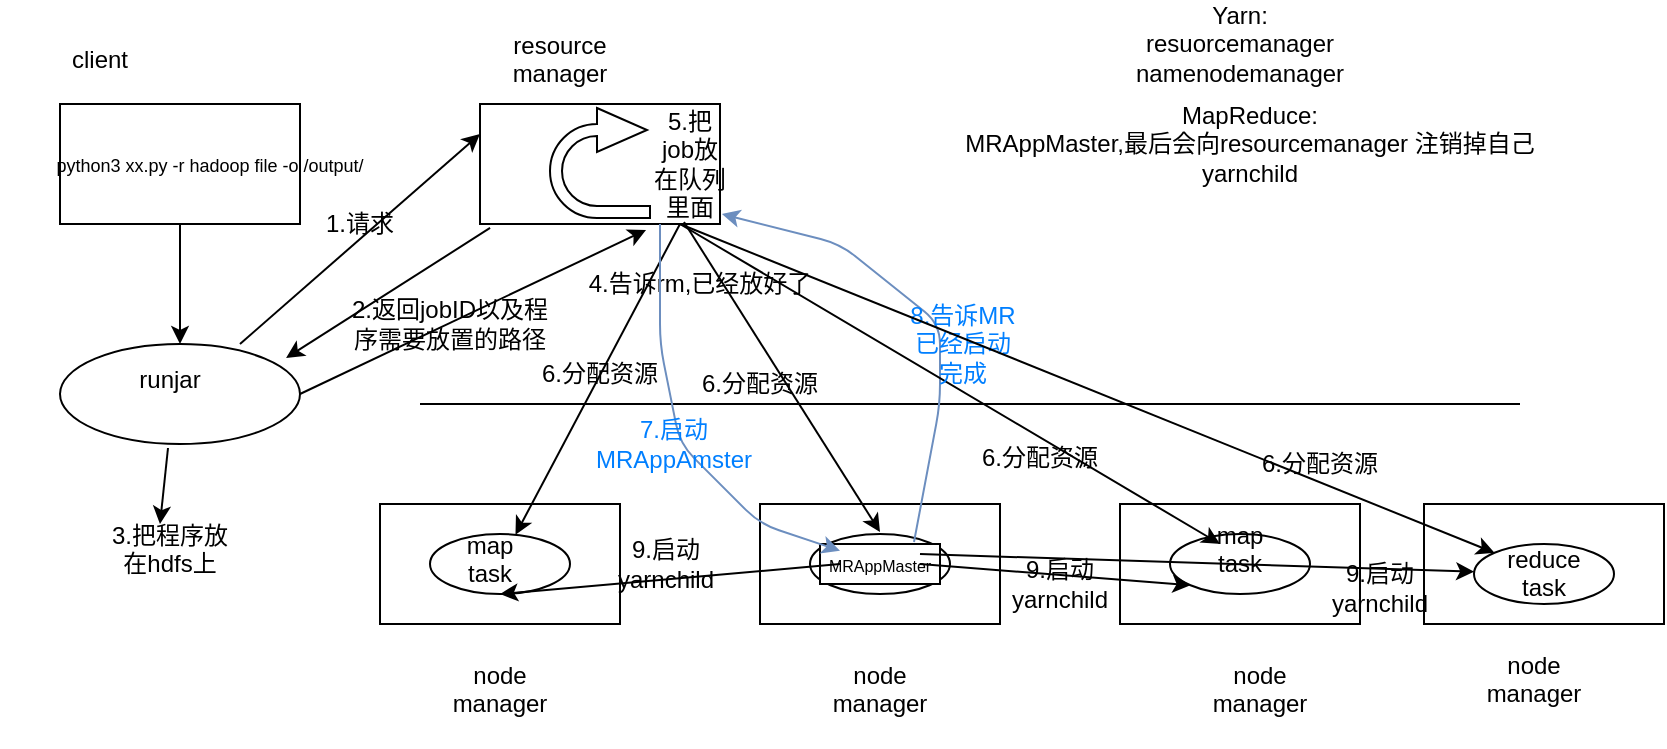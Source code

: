 <mxfile version="11.0.7" type="github"><diagram id="TvTKTZSAGMiFLb-xTh6j" name="Page-1"><mxGraphModel dx="1870" dy="497" grid="1" gridSize="10" guides="1" tooltips="1" connect="1" arrows="1" fold="1" page="1" pageScale="1" pageWidth="827" pageHeight="1169" math="0" shadow="0"><root><mxCell id="0"/><mxCell id="1" parent="0"/><mxCell id="dXZyULqTzkaCfJsJahYP-1" value="" style="rounded=0;whiteSpace=wrap;html=1;" vertex="1" parent="1"><mxGeometry x="220" y="80" width="120" height="60" as="geometry"/></mxCell><mxCell id="dXZyULqTzkaCfJsJahYP-2" value="" style="rounded=0;whiteSpace=wrap;html=1;" vertex="1" parent="1"><mxGeometry x="170" y="280" width="120" height="60" as="geometry"/></mxCell><mxCell id="dXZyULqTzkaCfJsJahYP-3" value="" style="rounded=0;whiteSpace=wrap;html=1;" vertex="1" parent="1"><mxGeometry x="360" y="280" width="120" height="60" as="geometry"/></mxCell><mxCell id="dXZyULqTzkaCfJsJahYP-4" value="" style="rounded=0;whiteSpace=wrap;html=1;" vertex="1" parent="1"><mxGeometry x="540" y="280" width="120" height="60" as="geometry"/></mxCell><mxCell id="dXZyULqTzkaCfJsJahYP-5" value="&lt;div&gt;resource manager&lt;/div&gt;&lt;div&gt;&lt;br&gt;&lt;/div&gt;" style="text;html=1;strokeColor=none;fillColor=none;align=center;verticalAlign=middle;whiteSpace=wrap;rounded=0;" vertex="1" parent="1"><mxGeometry x="240" y="55" width="40" height="20" as="geometry"/></mxCell><mxCell id="dXZyULqTzkaCfJsJahYP-6" value="&lt;div&gt;node&lt;/div&gt;&lt;div&gt;manager&lt;/div&gt;&lt;div&gt;&lt;br&gt;&lt;/div&gt;" style="text;html=1;strokeColor=none;fillColor=none;align=center;verticalAlign=middle;whiteSpace=wrap;rounded=0;" vertex="1" parent="1"><mxGeometry x="210" y="370" width="40" height="20" as="geometry"/></mxCell><mxCell id="dXZyULqTzkaCfJsJahYP-8" value="&lt;div&gt;node&lt;/div&gt;&lt;div&gt;manager&lt;/div&gt;&lt;div&gt;&lt;br&gt;&lt;/div&gt;" style="text;html=1;strokeColor=none;fillColor=none;align=center;verticalAlign=middle;whiteSpace=wrap;rounded=0;" vertex="1" parent="1"><mxGeometry x="400" y="360" width="40" height="40" as="geometry"/></mxCell><mxCell id="dXZyULqTzkaCfJsJahYP-9" value="&lt;div&gt;node&lt;/div&gt;&lt;div&gt;manager&lt;/div&gt;&lt;div&gt;&lt;br&gt;&lt;/div&gt;" style="text;html=1;strokeColor=none;fillColor=none;align=center;verticalAlign=middle;whiteSpace=wrap;rounded=0;" vertex="1" parent="1"><mxGeometry x="590" y="370" width="40" height="20" as="geometry"/></mxCell><mxCell id="dXZyULqTzkaCfJsJahYP-10" value="&lt;div&gt;client&lt;/div&gt;&lt;div&gt;&lt;br&gt;&lt;/div&gt;" style="text;html=1;strokeColor=none;fillColor=none;align=center;verticalAlign=middle;whiteSpace=wrap;rounded=0;" vertex="1" parent="1"><mxGeometry x="10" y="50" width="40" height="30" as="geometry"/></mxCell><mxCell id="dXZyULqTzkaCfJsJahYP-11" value="" style="rounded=0;whiteSpace=wrap;html=1;" vertex="1" parent="1"><mxGeometry x="10" y="80" width="120" height="60" as="geometry"/></mxCell><mxCell id="dXZyULqTzkaCfJsJahYP-12" value="&lt;font style=&quot;font-size: 9px&quot;&gt;python3 xx.py -r hadoop file -o /output/&lt;/font&gt;" style="text;html=1;strokeColor=none;fillColor=none;align=center;verticalAlign=middle;whiteSpace=wrap;rounded=0;rotation=0;" vertex="1" parent="1"><mxGeometry x="-20" y="100" width="210" height="20" as="geometry"/></mxCell><mxCell id="dXZyULqTzkaCfJsJahYP-13" value="" style="endArrow=classic;html=1;exitX=0.5;exitY=1;exitDx=0;exitDy=0;" edge="1" parent="1" source="dXZyULqTzkaCfJsJahYP-11" target="dXZyULqTzkaCfJsJahYP-17"><mxGeometry width="50" height="50" relative="1" as="geometry"><mxPoint x="170" y="150" as="sourcePoint"/><mxPoint x="220" y="100" as="targetPoint"/></mxGeometry></mxCell><mxCell id="dXZyULqTzkaCfJsJahYP-14" value="1.请求" style="text;html=1;strokeColor=none;fillColor=none;align=center;verticalAlign=middle;whiteSpace=wrap;rounded=0;" vertex="1" parent="1"><mxGeometry x="140" y="130" width="40" height="20" as="geometry"/></mxCell><mxCell id="dXZyULqTzkaCfJsJahYP-17" value="" style="ellipse;whiteSpace=wrap;html=1;" vertex="1" parent="1"><mxGeometry x="10" y="200" width="120" height="50" as="geometry"/></mxCell><mxCell id="dXZyULqTzkaCfJsJahYP-19" value="&lt;div&gt;runjar&lt;/div&gt;&lt;div&gt;&lt;br&gt;&lt;/div&gt;" style="text;html=1;strokeColor=none;fillColor=none;align=center;verticalAlign=middle;whiteSpace=wrap;rounded=0;" vertex="1" parent="1"><mxGeometry x="45" y="215" width="40" height="20" as="geometry"/></mxCell><mxCell id="dXZyULqTzkaCfJsJahYP-20" value="2.返回jobID以及程序需要放置的路径" style="text;html=1;strokeColor=none;fillColor=none;align=center;verticalAlign=middle;whiteSpace=wrap;rounded=0;" vertex="1" parent="1"><mxGeometry x="150" y="180" width="110" height="20" as="geometry"/></mxCell><mxCell id="dXZyULqTzkaCfJsJahYP-21" value="" style="endArrow=classic;html=1;entryX=0.942;entryY=0.14;entryDx=0;entryDy=0;exitX=0.042;exitY=1.033;exitDx=0;exitDy=0;exitPerimeter=0;entryPerimeter=0;" edge="1" parent="1" source="dXZyULqTzkaCfJsJahYP-1" target="dXZyULqTzkaCfJsJahYP-17"><mxGeometry width="50" height="50" relative="1" as="geometry"><mxPoint x="225.04" y="141.98" as="sourcePoint"/><mxPoint x="130" y="225" as="targetPoint"/></mxGeometry></mxCell><mxCell id="dXZyULqTzkaCfJsJahYP-22" value="" style="endArrow=classic;html=1;exitX=0.45;exitY=1.04;exitDx=0;exitDy=0;exitPerimeter=0;" edge="1" parent="1" source="dXZyULqTzkaCfJsJahYP-17"><mxGeometry width="50" height="50" relative="1" as="geometry"><mxPoint x="10" y="410" as="sourcePoint"/><mxPoint x="60" y="290" as="targetPoint"/></mxGeometry></mxCell><mxCell id="dXZyULqTzkaCfJsJahYP-23" value="&lt;div&gt;3.把程序放在hdfs上&lt;/div&gt;&lt;div&gt;&lt;br&gt;&lt;/div&gt;" style="text;html=1;strokeColor=none;fillColor=none;align=center;verticalAlign=middle;whiteSpace=wrap;rounded=0;" vertex="1" parent="1"><mxGeometry x="30" y="300" width="70" height="20" as="geometry"/></mxCell><mxCell id="dXZyULqTzkaCfJsJahYP-24" value="" style="endArrow=classic;html=1;entryX=0.692;entryY=1.05;entryDx=0;entryDy=0;entryPerimeter=0;exitX=1;exitY=0.5;exitDx=0;exitDy=0;" edge="1" parent="1" source="dXZyULqTzkaCfJsJahYP-17" target="dXZyULqTzkaCfJsJahYP-1"><mxGeometry width="50" height="50" relative="1" as="geometry"><mxPoint x="235" y="200" as="sourcePoint"/><mxPoint x="285" y="150" as="targetPoint"/></mxGeometry></mxCell><mxCell id="dXZyULqTzkaCfJsJahYP-25" value="4.告诉rm,已经放好了" style="text;html=1;strokeColor=none;fillColor=none;align=center;verticalAlign=middle;whiteSpace=wrap;rounded=0;" vertex="1" parent="1"><mxGeometry x="270" y="160" width="120" height="20" as="geometry"/></mxCell><mxCell id="dXZyULqTzkaCfJsJahYP-30" value="" style="html=1;shadow=0;dashed=0;align=center;verticalAlign=middle;shape=mxgraph.arrows2.uTurnArrow;dy=3;arrowHead=22;dx2=25;" vertex="1" parent="1"><mxGeometry x="255" y="82" width="50" height="55" as="geometry"/></mxCell><mxCell id="dXZyULqTzkaCfJsJahYP-31" value="5.把job放在队列里面" style="text;html=1;strokeColor=none;fillColor=none;align=center;verticalAlign=middle;whiteSpace=wrap;rounded=0;" vertex="1" parent="1"><mxGeometry x="305" y="100" width="40" height="20" as="geometry"/></mxCell><mxCell id="dXZyULqTzkaCfJsJahYP-32" value="" style="endArrow=none;html=1;" edge="1" parent="1"><mxGeometry width="50" height="50" relative="1" as="geometry"><mxPoint x="190" y="230" as="sourcePoint"/><mxPoint x="740" y="230" as="targetPoint"/></mxGeometry></mxCell><mxCell id="dXZyULqTzkaCfJsJahYP-33" value="" style="endArrow=classic;html=1;exitX=0.85;exitY=1;exitDx=0;exitDy=0;exitPerimeter=0;entryX=0.5;entryY=0;entryDx=0;entryDy=0;" edge="1" parent="1"><mxGeometry width="50" height="50" relative="1" as="geometry"><mxPoint x="322" y="139" as="sourcePoint"/><mxPoint x="420" y="294" as="targetPoint"/></mxGeometry></mxCell><mxCell id="dXZyULqTzkaCfJsJahYP-34" value="6.分配资源" style="text;html=1;strokeColor=none;fillColor=none;align=center;verticalAlign=middle;whiteSpace=wrap;rounded=0;" vertex="1" parent="1"><mxGeometry x="320" y="210" width="80" height="20" as="geometry"/></mxCell><mxCell id="dXZyULqTzkaCfJsJahYP-35" value="" style="ellipse;whiteSpace=wrap;html=1;" vertex="1" parent="1"><mxGeometry x="195" y="295" width="70" height="30" as="geometry"/></mxCell><mxCell id="dXZyULqTzkaCfJsJahYP-37" value="" style="ellipse;whiteSpace=wrap;html=1;" vertex="1" parent="1"><mxGeometry x="385" y="295" width="70" height="30" as="geometry"/></mxCell><mxCell id="dXZyULqTzkaCfJsJahYP-38" value="" style="ellipse;whiteSpace=wrap;html=1;" vertex="1" parent="1"><mxGeometry x="565" y="295" width="70" height="30" as="geometry"/></mxCell><mxCell id="dXZyULqTzkaCfJsJahYP-39" value="" style="endArrow=classic;html=1;" edge="1" parent="1" target="dXZyULqTzkaCfJsJahYP-35"><mxGeometry width="50" height="50" relative="1" as="geometry"><mxPoint x="320" y="140" as="sourcePoint"/><mxPoint x="60" y="360" as="targetPoint"/></mxGeometry></mxCell><mxCell id="dXZyULqTzkaCfJsJahYP-46" value="6.分配资源" style="text;html=1;strokeColor=none;fillColor=none;align=center;verticalAlign=middle;whiteSpace=wrap;rounded=0;" vertex="1" parent="1"><mxGeometry x="240" y="205" width="80" height="20" as="geometry"/></mxCell><mxCell id="dXZyULqTzkaCfJsJahYP-47" value="" style="rounded=1;whiteSpace=wrap;html=1;arcSize=0;" vertex="1" parent="1"><mxGeometry x="390" y="300" width="60" height="20" as="geometry"/></mxCell><mxCell id="dXZyULqTzkaCfJsJahYP-48" value="&lt;font style=&quot;font-size: 8px&quot;&gt;MRAppMaster&lt;/font&gt;" style="text;html=1;strokeColor=none;fillColor=none;align=center;verticalAlign=middle;whiteSpace=wrap;rounded=0;" vertex="1" parent="1"><mxGeometry x="400" y="300" width="40" height="20" as="geometry"/></mxCell><mxCell id="dXZyULqTzkaCfJsJahYP-49" value="" style="endArrow=classic;html=1;exitX=0.75;exitY=1;exitDx=0;exitDy=0;fillColor=#dae8fc;strokeColor=#6c8ebf;" edge="1" parent="1" source="dXZyULqTzkaCfJsJahYP-1" target="dXZyULqTzkaCfJsJahYP-48"><mxGeometry width="50" height="50" relative="1" as="geometry"><mxPoint x="10" y="410" as="sourcePoint"/><mxPoint x="60" y="360" as="targetPoint"/><Array as="points"><mxPoint x="310" y="200"/><mxPoint x="320" y="250"/><mxPoint x="360" y="290"/></Array></mxGeometry></mxCell><mxCell id="dXZyULqTzkaCfJsJahYP-50" value="&lt;font color=&quot;#007FFF&quot;&gt;7.启动MRAppAmster&lt;/font&gt;" style="text;html=1;strokeColor=none;fillColor=none;align=center;verticalAlign=middle;whiteSpace=wrap;rounded=0;" vertex="1" parent="1"><mxGeometry x="296.5" y="240" width="40" height="20" as="geometry"/></mxCell><mxCell id="dXZyULqTzkaCfJsJahYP-51" value="&lt;div&gt;Yarn: resuorcemanager&lt;/div&gt;&lt;div&gt;namenodemanager&lt;br&gt;&lt;/div&gt;" style="text;html=1;strokeColor=none;fillColor=none;align=center;verticalAlign=middle;whiteSpace=wrap;rounded=0;" vertex="1" parent="1"><mxGeometry x="580" y="40" width="40" height="20" as="geometry"/></mxCell><mxCell id="dXZyULqTzkaCfJsJahYP-52" value="&lt;div&gt;MapReduce:&lt;/div&gt;&lt;div&gt;MRAppMaster,最后会向resourcemanager 注销掉自己&lt;br&gt;&lt;/div&gt;&lt;div&gt;yarnchild&lt;br&gt;&lt;/div&gt;" style="text;html=1;strokeColor=none;fillColor=none;align=center;verticalAlign=middle;whiteSpace=wrap;rounded=0;" vertex="1" parent="1"><mxGeometry x="455" y="90" width="300" height="20" as="geometry"/></mxCell><mxCell id="dXZyULqTzkaCfJsJahYP-53" value="" style="endArrow=classic;html=1;entryX=0;entryY=1;entryDx=0;entryDy=0;exitX=1;exitY=0.5;exitDx=0;exitDy=0;" edge="1" parent="1" source="dXZyULqTzkaCfJsJahYP-48" target="dXZyULqTzkaCfJsJahYP-38"><mxGeometry width="50" height="50" relative="1" as="geometry"><mxPoint x="20" y="410" as="sourcePoint"/><mxPoint x="70" y="360" as="targetPoint"/></mxGeometry></mxCell><mxCell id="dXZyULqTzkaCfJsJahYP-54" value="" style="endArrow=classic;html=1;entryX=0.5;entryY=1;entryDx=0;entryDy=0;exitX=0;exitY=0.5;exitDx=0;exitDy=0;" edge="1" parent="1" source="dXZyULqTzkaCfJsJahYP-48" target="dXZyULqTzkaCfJsJahYP-35"><mxGeometry width="50" height="50" relative="1" as="geometry"><mxPoint x="10" y="490" as="sourcePoint"/><mxPoint x="60" y="440" as="targetPoint"/></mxGeometry></mxCell><mxCell id="dXZyULqTzkaCfJsJahYP-55" value="9.启动yarnchild" style="text;html=1;strokeColor=none;fillColor=none;align=center;verticalAlign=middle;whiteSpace=wrap;rounded=0;direction=south;" vertex="1" parent="1"><mxGeometry x="302.5" y="290" width="20" height="40" as="geometry"/></mxCell><mxCell id="dXZyULqTzkaCfJsJahYP-58" value="&lt;div&gt;9.启动yarnchild&lt;/div&gt;" style="text;html=1;strokeColor=none;fillColor=none;align=center;verticalAlign=middle;whiteSpace=wrap;rounded=0;direction=south;" vertex="1" parent="1"><mxGeometry x="500" y="300" width="20" height="40" as="geometry"/></mxCell><mxCell id="dXZyULqTzkaCfJsJahYP-59" value="&lt;div&gt;map task&lt;/div&gt;&lt;div&gt;&lt;br&gt;&lt;/div&gt;" style="text;html=1;strokeColor=none;fillColor=none;align=center;verticalAlign=middle;whiteSpace=wrap;rounded=0;" vertex="1" parent="1"><mxGeometry x="205" y="305" width="40" height="20" as="geometry"/></mxCell><mxCell id="dXZyULqTzkaCfJsJahYP-60" value="&lt;div&gt;map task&lt;/div&gt;&lt;div&gt;&lt;br&gt;&lt;/div&gt;" style="text;html=1;strokeColor=none;fillColor=none;align=center;verticalAlign=middle;whiteSpace=wrap;rounded=0;" vertex="1" parent="1"><mxGeometry x="580" y="300" width="40" height="20" as="geometry"/></mxCell><mxCell id="dXZyULqTzkaCfJsJahYP-61" value="" style="rounded=0;whiteSpace=wrap;html=1;" vertex="1" parent="1"><mxGeometry x="692" y="280" width="120" height="60" as="geometry"/></mxCell><mxCell id="dXZyULqTzkaCfJsJahYP-62" value="" style="endArrow=classic;html=1;exitX=1;exitY=0.25;exitDx=0;exitDy=0;" edge="1" parent="1" source="dXZyULqTzkaCfJsJahYP-48" target="dXZyULqTzkaCfJsJahYP-63"><mxGeometry width="50" height="50" relative="1" as="geometry"><mxPoint x="20" y="410" as="sourcePoint"/><mxPoint x="70" y="360" as="targetPoint"/></mxGeometry></mxCell><mxCell id="dXZyULqTzkaCfJsJahYP-63" value="" style="ellipse;whiteSpace=wrap;html=1;" vertex="1" parent="1"><mxGeometry x="717" y="300" width="70" height="30" as="geometry"/></mxCell><mxCell id="dXZyULqTzkaCfJsJahYP-65" value="&lt;div&gt;reduce task&lt;/div&gt;&lt;div&gt;&lt;br&gt;&lt;/div&gt;" style="text;html=1;strokeColor=none;fillColor=none;align=center;verticalAlign=middle;whiteSpace=wrap;rounded=0;" vertex="1" parent="1"><mxGeometry x="732" y="312" width="40" height="20" as="geometry"/></mxCell><mxCell id="dXZyULqTzkaCfJsJahYP-68" value="" style="endArrow=classic;html=1;entryX=0;entryY=0.25;entryDx=0;entryDy=0;exitX=0.75;exitY=0;exitDx=0;exitDy=0;exitPerimeter=0;" edge="1" parent="1" source="dXZyULqTzkaCfJsJahYP-17" target="dXZyULqTzkaCfJsJahYP-1"><mxGeometry width="50" height="50" relative="1" as="geometry"><mxPoint x="-20" y="410" as="sourcePoint"/><mxPoint x="30" y="360" as="targetPoint"/></mxGeometry></mxCell><mxCell id="dXZyULqTzkaCfJsJahYP-71" value="" style="endArrow=classic;html=1;entryX=1.008;entryY=0.917;entryDx=0;entryDy=0;entryPerimeter=0;exitX=0.925;exitY=-0.05;exitDx=0;exitDy=0;exitPerimeter=0;fillColor=#dae8fc;strokeColor=#6c8ebf;" edge="1" parent="1" source="dXZyULqTzkaCfJsJahYP-48" target="dXZyULqTzkaCfJsJahYP-1"><mxGeometry width="50" height="50" relative="1" as="geometry"><mxPoint x="460" y="270" as="sourcePoint"/><mxPoint x="30" y="360" as="targetPoint"/><Array as="points"><mxPoint x="450" y="230"/><mxPoint x="450" y="190"/><mxPoint x="400" y="150"/></Array></mxGeometry></mxCell><mxCell id="dXZyULqTzkaCfJsJahYP-45" value="6.分配资源" style="text;html=1;strokeColor=none;fillColor=none;align=center;verticalAlign=middle;whiteSpace=wrap;rounded=0;" vertex="1" parent="1"><mxGeometry x="460" y="247" width="80" height="20" as="geometry"/></mxCell><mxCell id="dXZyULqTzkaCfJsJahYP-72" value="" style="endArrow=classic;html=1;entryX=0.25;entryY=0;entryDx=0;entryDy=0;" edge="1" parent="1" target="dXZyULqTzkaCfJsJahYP-60"><mxGeometry width="50" height="50" relative="1" as="geometry"><mxPoint x="320" y="140" as="sourcePoint"/><mxPoint x="579.816" y="297.745" as="targetPoint"/></mxGeometry></mxCell><mxCell id="dXZyULqTzkaCfJsJahYP-76" value="&lt;font color=&quot;#007FFF&quot;&gt;8.告诉MR已经启动完成&lt;/font&gt;" style="text;html=1;strokeColor=none;fillColor=none;align=center;verticalAlign=middle;whiteSpace=wrap;rounded=0;" vertex="1" parent="1"><mxGeometry x="433" y="190" width="57" height="20" as="geometry"/></mxCell><mxCell id="dXZyULqTzkaCfJsJahYP-78" value="" style="endArrow=classic;html=1;entryX=0;entryY=0;entryDx=0;entryDy=0;" edge="1" parent="1" target="dXZyULqTzkaCfJsJahYP-63"><mxGeometry width="50" height="50" relative="1" as="geometry"><mxPoint x="320" y="140" as="sourcePoint"/><mxPoint x="740" y="310" as="targetPoint"/></mxGeometry></mxCell><mxCell id="dXZyULqTzkaCfJsJahYP-79" value="6.分配资源" style="text;html=1;strokeColor=none;fillColor=none;align=center;verticalAlign=middle;whiteSpace=wrap;rounded=0;" vertex="1" parent="1"><mxGeometry x="600" y="250" width="80" height="20" as="geometry"/></mxCell><mxCell id="dXZyULqTzkaCfJsJahYP-83" value="&lt;div&gt;node&lt;/div&gt;&lt;div&gt;manager&lt;/div&gt;&lt;div&gt;&lt;br&gt;&lt;/div&gt;" style="text;html=1;strokeColor=none;fillColor=none;align=center;verticalAlign=middle;whiteSpace=wrap;rounded=0;" vertex="1" parent="1"><mxGeometry x="727" y="360" width="40" height="30" as="geometry"/></mxCell><mxCell id="dXZyULqTzkaCfJsJahYP-85" value="9.启动yarnchild" style="text;html=1;strokeColor=none;fillColor=none;align=center;verticalAlign=middle;whiteSpace=wrap;rounded=0;direction=south;" vertex="1" parent="1"><mxGeometry x="660" y="302" width="20" height="40" as="geometry"/></mxCell></root></mxGraphModel></diagram></mxfile>
